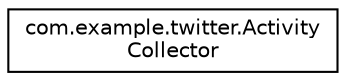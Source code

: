 digraph "类继承关系图"
{
  edge [fontname="Helvetica",fontsize="10",labelfontname="Helvetica",labelfontsize="10"];
  node [fontname="Helvetica",fontsize="10",shape=record];
  rankdir="LR";
  Node0 [label="com.example.twitter.Activity\lCollector",height=0.2,width=0.4,color="black", fillcolor="white", style="filled",URL="$classcom_1_1example_1_1twitter_1_1_activity_collector.html"];
}
